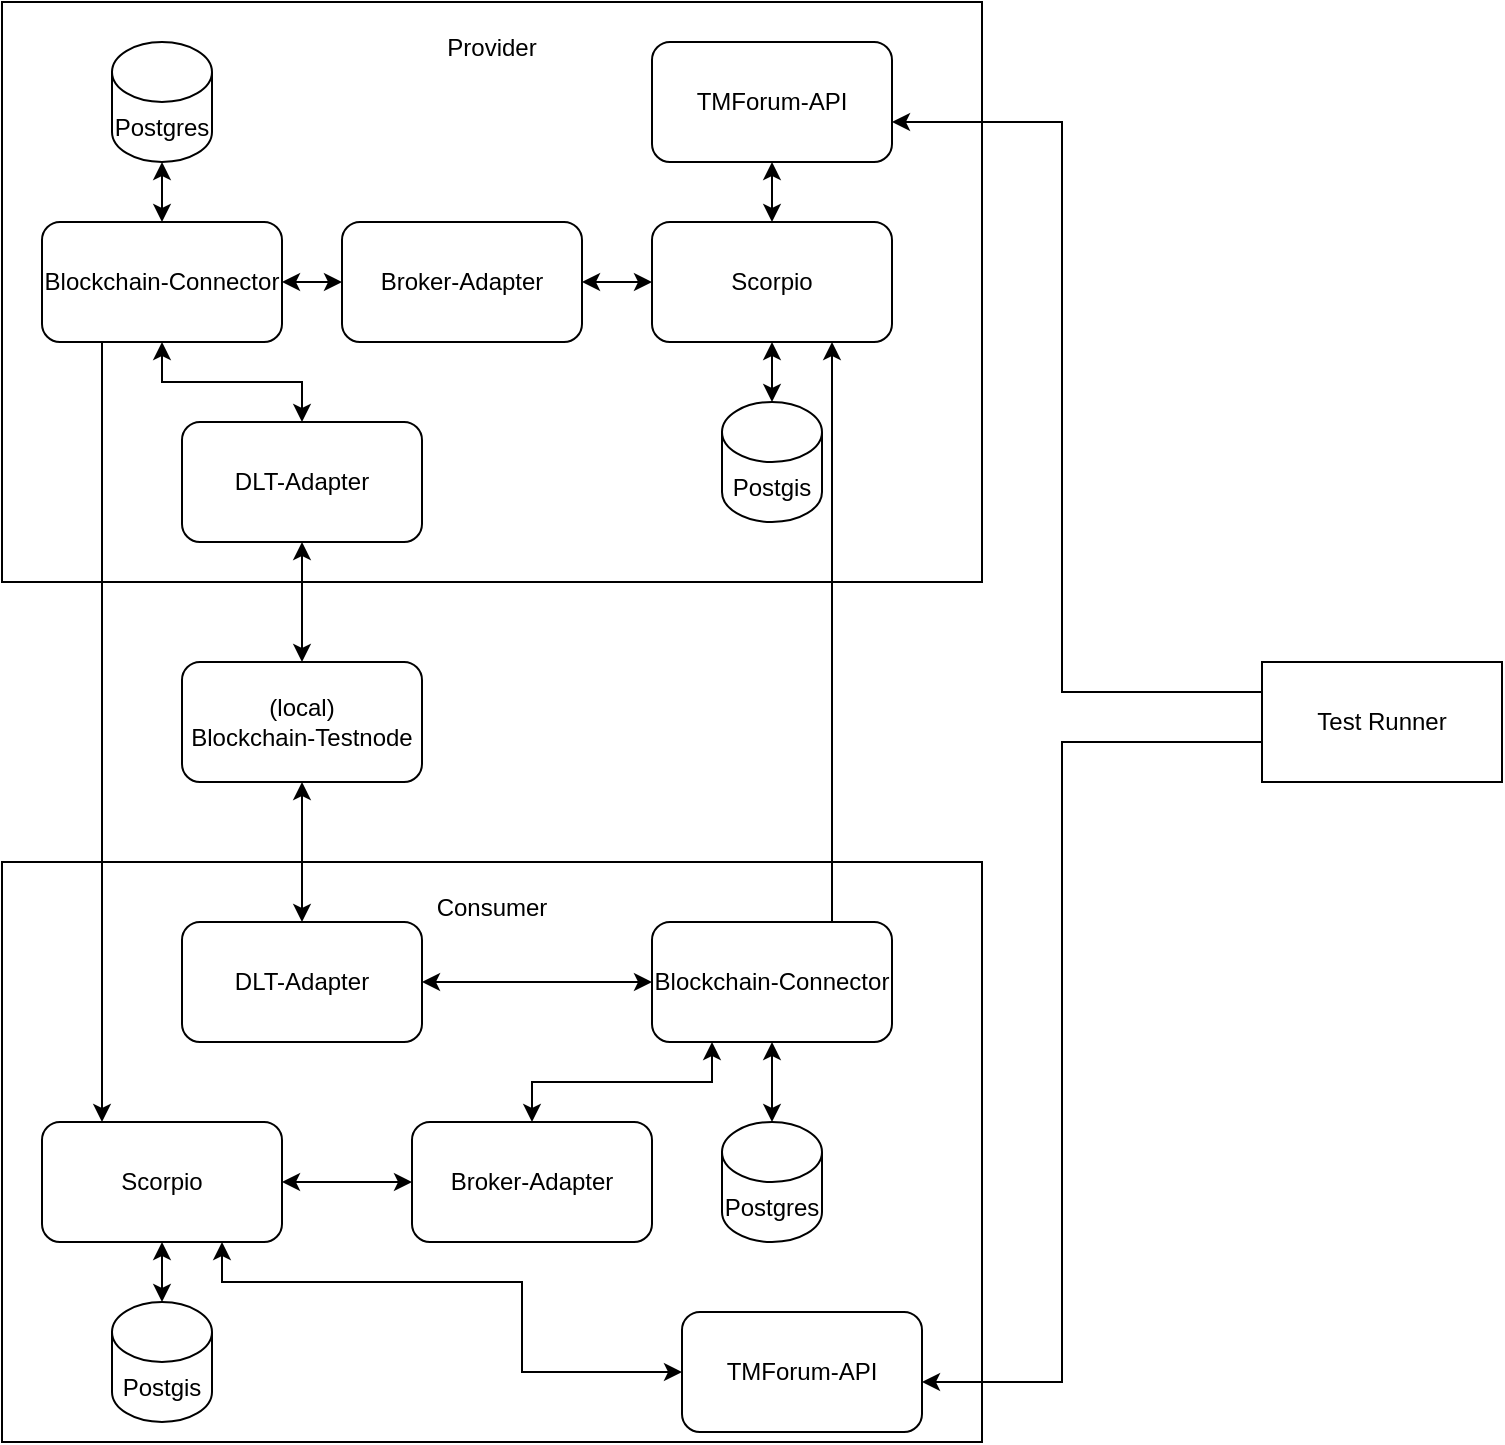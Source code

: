 <mxfile version="22.1.21" type="device">
  <diagram name="Page-1" id="CewpsjSTCl-pc4d_EMi_">
    <mxGraphModel dx="2284" dy="844" grid="1" gridSize="10" guides="1" tooltips="1" connect="1" arrows="1" fold="1" page="1" pageScale="1" pageWidth="850" pageHeight="1100" math="0" shadow="0">
      <root>
        <mxCell id="0" />
        <mxCell id="1" parent="0" />
        <mxCell id="vZUjrlELO1Ofky0nEN63-32" value="&lt;div&gt;(local)&lt;br&gt;&lt;/div&gt;&lt;div&gt;Blockchain-Testnode&lt;/div&gt;" style="rounded=1;whiteSpace=wrap;html=1;" vertex="1" parent="1">
          <mxGeometry x="70" y="430" width="120" height="60" as="geometry" />
        </mxCell>
        <mxCell id="vZUjrlELO1Ofky0nEN63-33" value="&lt;div&gt;Provider&lt;/div&gt;&lt;div&gt;&lt;br&gt;&lt;/div&gt;&lt;div&gt;&lt;br&gt;&lt;/div&gt;&lt;div&gt;&lt;br&gt;&lt;/div&gt;&lt;div&gt;&lt;br&gt;&lt;/div&gt;&lt;div&gt;&lt;br&gt;&lt;/div&gt;&lt;div&gt;&lt;br&gt;&lt;/div&gt;&lt;div&gt;&lt;br&gt;&lt;/div&gt;&lt;div&gt;&lt;br&gt;&lt;/div&gt;&lt;div&gt;&lt;br&gt;&lt;/div&gt;&lt;div&gt;&lt;br&gt;&lt;/div&gt;&lt;div&gt;&lt;br&gt;&lt;/div&gt;&lt;div&gt;&lt;br&gt;&lt;/div&gt;&lt;div&gt;&lt;br&gt;&lt;/div&gt;&lt;div&gt;&lt;br&gt;&lt;/div&gt;&lt;div&gt;&lt;br&gt;&lt;/div&gt;&lt;div&gt;&lt;br&gt;&lt;/div&gt;&lt;div&gt;&lt;br&gt;&lt;/div&gt;" style="rounded=0;whiteSpace=wrap;html=1;" vertex="1" parent="1">
          <mxGeometry x="-20" y="100" width="490" height="290" as="geometry" />
        </mxCell>
        <mxCell id="vZUjrlELO1Ofky0nEN63-34" value="TMForum-API" style="rounded=1;whiteSpace=wrap;html=1;" vertex="1" parent="1">
          <mxGeometry x="305" y="120" width="120" height="60" as="geometry" />
        </mxCell>
        <mxCell id="vZUjrlELO1Ofky0nEN63-35" value="Scorpio" style="rounded=1;whiteSpace=wrap;html=1;" vertex="1" parent="1">
          <mxGeometry x="305" y="210" width="120" height="60" as="geometry" />
        </mxCell>
        <mxCell id="vZUjrlELO1Ofky0nEN63-36" value="Postgis" style="shape=cylinder3;whiteSpace=wrap;html=1;boundedLbl=1;backgroundOutline=1;size=15;" vertex="1" parent="1">
          <mxGeometry x="340" y="300" width="50" height="60" as="geometry" />
        </mxCell>
        <mxCell id="vZUjrlELO1Ofky0nEN63-37" value="Broker-Adapter" style="rounded=1;whiteSpace=wrap;html=1;" vertex="1" parent="1">
          <mxGeometry x="150" y="210" width="120" height="60" as="geometry" />
        </mxCell>
        <mxCell id="vZUjrlELO1Ofky0nEN63-38" value="Blockchain-Connector" style="rounded=1;whiteSpace=wrap;html=1;" vertex="1" parent="1">
          <mxGeometry y="210" width="120" height="60" as="geometry" />
        </mxCell>
        <mxCell id="vZUjrlELO1Ofky0nEN63-39" value="DLT-Adapter" style="rounded=1;whiteSpace=wrap;html=1;" vertex="1" parent="1">
          <mxGeometry x="70" y="310" width="120" height="60" as="geometry" />
        </mxCell>
        <mxCell id="vZUjrlELO1Ofky0nEN63-40" value="Postgres" style="shape=cylinder3;whiteSpace=wrap;html=1;boundedLbl=1;backgroundOutline=1;size=15;" vertex="1" parent="1">
          <mxGeometry x="35" y="120" width="50" height="60" as="geometry" />
        </mxCell>
        <mxCell id="vZUjrlELO1Ofky0nEN63-41" value="" style="endArrow=classic;startArrow=classic;html=1;rounded=0;entryX=0.5;entryY=1;entryDx=0;entryDy=0;exitX=0.5;exitY=0;exitDx=0;exitDy=0;" edge="1" parent="1" source="vZUjrlELO1Ofky0nEN63-35" target="vZUjrlELO1Ofky0nEN63-34">
          <mxGeometry width="50" height="50" relative="1" as="geometry">
            <mxPoint x="570" y="310" as="sourcePoint" />
            <mxPoint x="620" y="260" as="targetPoint" />
          </mxGeometry>
        </mxCell>
        <mxCell id="vZUjrlELO1Ofky0nEN63-42" value="" style="endArrow=classic;startArrow=classic;html=1;rounded=0;entryX=0.5;entryY=1;entryDx=0;entryDy=0;exitX=0.5;exitY=0;exitDx=0;exitDy=0;exitPerimeter=0;" edge="1" parent="1" source="vZUjrlELO1Ofky0nEN63-36" target="vZUjrlELO1Ofky0nEN63-35">
          <mxGeometry width="50" height="50" relative="1" as="geometry">
            <mxPoint x="365" y="290" as="sourcePoint" />
            <mxPoint x="420" y="460" as="targetPoint" />
          </mxGeometry>
        </mxCell>
        <mxCell id="vZUjrlELO1Ofky0nEN63-43" value="" style="endArrow=classic;startArrow=classic;html=1;rounded=0;entryX=0;entryY=0.5;entryDx=0;entryDy=0;" edge="1" parent="1" source="vZUjrlELO1Ofky0nEN63-37" target="vZUjrlELO1Ofky0nEN63-35">
          <mxGeometry width="50" height="50" relative="1" as="geometry">
            <mxPoint x="70" y="530" as="sourcePoint" />
            <mxPoint x="120" y="480" as="targetPoint" />
          </mxGeometry>
        </mxCell>
        <mxCell id="vZUjrlELO1Ofky0nEN63-44" value="" style="endArrow=classic;startArrow=classic;html=1;rounded=0;entryX=0;entryY=0.5;entryDx=0;entryDy=0;exitX=1;exitY=0.5;exitDx=0;exitDy=0;" edge="1" parent="1" source="vZUjrlELO1Ofky0nEN63-38" target="vZUjrlELO1Ofky0nEN63-37">
          <mxGeometry width="50" height="50" relative="1" as="geometry">
            <mxPoint x="-40" y="520" as="sourcePoint" />
            <mxPoint x="10" y="470" as="targetPoint" />
          </mxGeometry>
        </mxCell>
        <mxCell id="vZUjrlELO1Ofky0nEN63-45" value="" style="endArrow=classic;startArrow=classic;html=1;rounded=0;entryX=0.5;entryY=1;entryDx=0;entryDy=0;entryPerimeter=0;" edge="1" parent="1" source="vZUjrlELO1Ofky0nEN63-38" target="vZUjrlELO1Ofky0nEN63-40">
          <mxGeometry width="50" height="50" relative="1" as="geometry">
            <mxPoint x="-160" y="280" as="sourcePoint" />
            <mxPoint x="-110" y="230" as="targetPoint" />
          </mxGeometry>
        </mxCell>
        <mxCell id="vZUjrlELO1Ofky0nEN63-46" value="" style="endArrow=classic;startArrow=classic;html=1;rounded=0;entryX=0.5;entryY=1;entryDx=0;entryDy=0;exitX=0.5;exitY=0;exitDx=0;exitDy=0;" edge="1" parent="1" source="vZUjrlELO1Ofky0nEN63-39" target="vZUjrlELO1Ofky0nEN63-38">
          <mxGeometry width="50" height="50" relative="1" as="geometry">
            <mxPoint x="-110" y="320" as="sourcePoint" />
            <mxPoint x="-60" y="270" as="targetPoint" />
            <Array as="points">
              <mxPoint x="130" y="290" />
              <mxPoint x="60" y="290" />
            </Array>
          </mxGeometry>
        </mxCell>
        <mxCell id="vZUjrlELO1Ofky0nEN63-48" value="" style="endArrow=classic;startArrow=classic;html=1;rounded=0;entryX=0.5;entryY=1;entryDx=0;entryDy=0;exitX=0.5;exitY=0;exitDx=0;exitDy=0;" edge="1" parent="1" source="vZUjrlELO1Ofky0nEN63-32" target="vZUjrlELO1Ofky0nEN63-39">
          <mxGeometry width="50" height="50" relative="1" as="geometry">
            <mxPoint x="-30" y="530" as="sourcePoint" />
            <mxPoint x="20" y="480" as="targetPoint" />
          </mxGeometry>
        </mxCell>
        <mxCell id="vZUjrlELO1Ofky0nEN63-49" value="&lt;div&gt;Consumer&lt;/div&gt;&lt;div&gt;&lt;br&gt;&lt;/div&gt;&lt;div&gt;&lt;br&gt;&lt;/div&gt;&lt;div&gt;&lt;br&gt;&lt;/div&gt;&lt;div&gt;&lt;br&gt;&lt;/div&gt;&lt;div&gt;&lt;br&gt;&lt;/div&gt;&lt;div&gt;&lt;br&gt;&lt;/div&gt;&lt;div&gt;&lt;br&gt;&lt;/div&gt;&lt;div&gt;&lt;br&gt;&lt;/div&gt;&lt;div&gt;&lt;br&gt;&lt;/div&gt;&lt;div&gt;&lt;br&gt;&lt;/div&gt;&lt;div&gt;&lt;br&gt;&lt;/div&gt;&lt;div&gt;&lt;br&gt;&lt;/div&gt;&lt;div&gt;&lt;br&gt;&lt;/div&gt;&lt;div&gt;&lt;br&gt;&lt;/div&gt;&lt;div&gt;&lt;br&gt;&lt;/div&gt;&lt;div&gt;&lt;br&gt;&lt;/div&gt;&lt;div&gt;&lt;br&gt;&lt;/div&gt;" style="rounded=0;whiteSpace=wrap;html=1;" vertex="1" parent="1">
          <mxGeometry x="-20" y="530" width="490" height="290" as="geometry" />
        </mxCell>
        <mxCell id="vZUjrlELO1Ofky0nEN63-55" value="DLT-Adapter" style="rounded=1;whiteSpace=wrap;html=1;" vertex="1" parent="1">
          <mxGeometry x="70" y="560" width="120" height="60" as="geometry" />
        </mxCell>
        <mxCell id="vZUjrlELO1Ofky0nEN63-65" style="edgeStyle=orthogonalEdgeStyle;rounded=0;orthogonalLoop=1;jettySize=auto;html=1;exitX=0.5;exitY=1;exitDx=0;exitDy=0;" edge="1" parent="1">
          <mxGeometry relative="1" as="geometry">
            <mxPoint x="380" y="790" as="sourcePoint" />
            <mxPoint x="380" y="790" as="targetPoint" />
          </mxGeometry>
        </mxCell>
        <mxCell id="vZUjrlELO1Ofky0nEN63-69" value="" style="endArrow=classic;startArrow=classic;html=1;rounded=0;entryX=0.5;entryY=1;entryDx=0;entryDy=0;" edge="1" parent="1" source="vZUjrlELO1Ofky0nEN63-55" target="vZUjrlELO1Ofky0nEN63-32">
          <mxGeometry width="50" height="50" relative="1" as="geometry">
            <mxPoint x="-90" y="540" as="sourcePoint" />
            <mxPoint x="-40" y="490" as="targetPoint" />
          </mxGeometry>
        </mxCell>
        <mxCell id="vZUjrlELO1Ofky0nEN63-70" value="Broker-Adapter" style="rounded=1;whiteSpace=wrap;html=1;" vertex="1" parent="1">
          <mxGeometry x="185" y="660" width="120" height="60" as="geometry" />
        </mxCell>
        <mxCell id="vZUjrlELO1Ofky0nEN63-71" value="Blockchain-Connector" style="rounded=1;whiteSpace=wrap;html=1;" vertex="1" parent="1">
          <mxGeometry x="305" y="560" width="120" height="60" as="geometry" />
        </mxCell>
        <mxCell id="vZUjrlELO1Ofky0nEN63-72" value="Postgres" style="shape=cylinder3;whiteSpace=wrap;html=1;boundedLbl=1;backgroundOutline=1;size=15;" vertex="1" parent="1">
          <mxGeometry x="340" y="660" width="50" height="60" as="geometry" />
        </mxCell>
        <mxCell id="vZUjrlELO1Ofky0nEN63-73" value="" style="endArrow=classic;startArrow=classic;html=1;rounded=0;entryX=0.5;entryY=1;entryDx=0;entryDy=0;exitX=0.5;exitY=0;exitDx=0;exitDy=0;exitPerimeter=0;" edge="1" parent="1" source="vZUjrlELO1Ofky0nEN63-72" target="vZUjrlELO1Ofky0nEN63-71">
          <mxGeometry width="50" height="50" relative="1" as="geometry">
            <mxPoint x="540" y="700" as="sourcePoint" />
            <mxPoint x="590" y="650" as="targetPoint" />
          </mxGeometry>
        </mxCell>
        <mxCell id="vZUjrlELO1Ofky0nEN63-75" value="" style="endArrow=classic;html=1;rounded=0;entryX=0.75;entryY=1;entryDx=0;entryDy=0;exitX=0.75;exitY=0;exitDx=0;exitDy=0;" edge="1" parent="1" source="vZUjrlELO1Ofky0nEN63-71" target="vZUjrlELO1Ofky0nEN63-35">
          <mxGeometry width="50" height="50" relative="1" as="geometry">
            <mxPoint x="500" y="450" as="sourcePoint" />
            <mxPoint x="550" y="400" as="targetPoint" />
          </mxGeometry>
        </mxCell>
        <mxCell id="vZUjrlELO1Ofky0nEN63-78" value="Scorpio" style="rounded=1;whiteSpace=wrap;html=1;" vertex="1" parent="1">
          <mxGeometry y="660" width="120" height="60" as="geometry" />
        </mxCell>
        <mxCell id="vZUjrlELO1Ofky0nEN63-79" value="TMForum-API" style="rounded=1;whiteSpace=wrap;html=1;" vertex="1" parent="1">
          <mxGeometry x="320" y="755" width="120" height="60" as="geometry" />
        </mxCell>
        <mxCell id="vZUjrlELO1Ofky0nEN63-80" value="Postgis" style="shape=cylinder3;whiteSpace=wrap;html=1;boundedLbl=1;backgroundOutline=1;size=15;" vertex="1" parent="1">
          <mxGeometry x="35" y="750" width="50" height="60" as="geometry" />
        </mxCell>
        <mxCell id="vZUjrlELO1Ofky0nEN63-81" value="" style="endArrow=classic;startArrow=classic;html=1;rounded=0;entryX=0.75;entryY=1;entryDx=0;entryDy=0;exitX=0;exitY=0.5;exitDx=0;exitDy=0;" edge="1" parent="1" source="vZUjrlELO1Ofky0nEN63-79" target="vZUjrlELO1Ofky0nEN63-78">
          <mxGeometry width="50" height="50" relative="1" as="geometry">
            <mxPoint x="-150" y="710" as="sourcePoint" />
            <mxPoint x="-100" y="660" as="targetPoint" />
            <Array as="points">
              <mxPoint x="240" y="785" />
              <mxPoint x="240" y="740" />
              <mxPoint x="90" y="740" />
            </Array>
          </mxGeometry>
        </mxCell>
        <mxCell id="vZUjrlELO1Ofky0nEN63-84" value="" style="endArrow=classic;startArrow=classic;html=1;rounded=0;entryX=0;entryY=0.5;entryDx=0;entryDy=0;exitX=1;exitY=0.5;exitDx=0;exitDy=0;" edge="1" parent="1" source="vZUjrlELO1Ofky0nEN63-78" target="vZUjrlELO1Ofky0nEN63-70">
          <mxGeometry width="50" height="50" relative="1" as="geometry">
            <mxPoint x="-190" y="720" as="sourcePoint" />
            <mxPoint x="-140" y="670" as="targetPoint" />
          </mxGeometry>
        </mxCell>
        <mxCell id="vZUjrlELO1Ofky0nEN63-85" value="" style="endArrow=classic;startArrow=classic;html=1;rounded=0;entryX=0;entryY=0.5;entryDx=0;entryDy=0;" edge="1" parent="1" source="vZUjrlELO1Ofky0nEN63-55" target="vZUjrlELO1Ofky0nEN63-71">
          <mxGeometry width="50" height="50" relative="1" as="geometry">
            <mxPoint x="210" y="630" as="sourcePoint" />
            <mxPoint x="260" y="580" as="targetPoint" />
          </mxGeometry>
        </mxCell>
        <mxCell id="vZUjrlELO1Ofky0nEN63-86" value="" style="endArrow=classic;startArrow=classic;html=1;rounded=0;entryX=0.25;entryY=1;entryDx=0;entryDy=0;exitX=0.5;exitY=0;exitDx=0;exitDy=0;" edge="1" parent="1" source="vZUjrlELO1Ofky0nEN63-70" target="vZUjrlELO1Ofky0nEN63-71">
          <mxGeometry width="50" height="50" relative="1" as="geometry">
            <mxPoint x="270" y="790" as="sourcePoint" />
            <mxPoint x="320" y="740" as="targetPoint" />
            <Array as="points">
              <mxPoint x="245" y="640" />
              <mxPoint x="335" y="640" />
            </Array>
          </mxGeometry>
        </mxCell>
        <mxCell id="vZUjrlELO1Ofky0nEN63-87" value="" style="endArrow=classic;html=1;rounded=0;exitX=0.25;exitY=1;exitDx=0;exitDy=0;entryX=0.25;entryY=0;entryDx=0;entryDy=0;" edge="1" parent="1" source="vZUjrlELO1Ofky0nEN63-38" target="vZUjrlELO1Ofky0nEN63-78">
          <mxGeometry width="50" height="50" relative="1" as="geometry">
            <mxPoint x="-60" y="470" as="sourcePoint" />
            <mxPoint x="-10" y="420" as="targetPoint" />
          </mxGeometry>
        </mxCell>
        <mxCell id="vZUjrlELO1Ofky0nEN63-88" value="Test Runner" style="rounded=0;whiteSpace=wrap;html=1;" vertex="1" parent="1">
          <mxGeometry x="610" y="430" width="120" height="60" as="geometry" />
        </mxCell>
        <mxCell id="vZUjrlELO1Ofky0nEN63-89" value="" style="endArrow=classic;html=1;rounded=0;exitX=0;exitY=0.25;exitDx=0;exitDy=0;entryX=1;entryY=0.5;entryDx=0;entryDy=0;" edge="1" parent="1" source="vZUjrlELO1Ofky0nEN63-88">
          <mxGeometry width="50" height="50" relative="1" as="geometry">
            <mxPoint x="610" y="455" as="sourcePoint" />
            <mxPoint x="425" y="160" as="targetPoint" />
            <Array as="points">
              <mxPoint x="510" y="445" />
              <mxPoint x="510" y="160" />
            </Array>
          </mxGeometry>
        </mxCell>
        <mxCell id="vZUjrlELO1Ofky0nEN63-90" value="" style="endArrow=classic;html=1;rounded=0;exitX=0;exitY=0.75;exitDx=0;exitDy=0;entryX=1;entryY=0.5;entryDx=0;entryDy=0;" edge="1" parent="1">
          <mxGeometry width="50" height="50" relative="1" as="geometry">
            <mxPoint x="610" y="470" as="sourcePoint" />
            <mxPoint x="440" y="790" as="targetPoint" />
            <Array as="points">
              <mxPoint x="510" y="470" />
              <mxPoint x="510" y="790" />
            </Array>
          </mxGeometry>
        </mxCell>
        <mxCell id="vZUjrlELO1Ofky0nEN63-91" value="" style="endArrow=classic;startArrow=classic;html=1;rounded=0;entryX=0.5;entryY=1;entryDx=0;entryDy=0;exitX=0.5;exitY=0;exitDx=0;exitDy=0;exitPerimeter=0;" edge="1" parent="1" source="vZUjrlELO1Ofky0nEN63-80" target="vZUjrlELO1Ofky0nEN63-78">
          <mxGeometry width="50" height="50" relative="1" as="geometry">
            <mxPoint x="20" y="940" as="sourcePoint" />
            <mxPoint x="70" y="890" as="targetPoint" />
          </mxGeometry>
        </mxCell>
      </root>
    </mxGraphModel>
  </diagram>
</mxfile>
